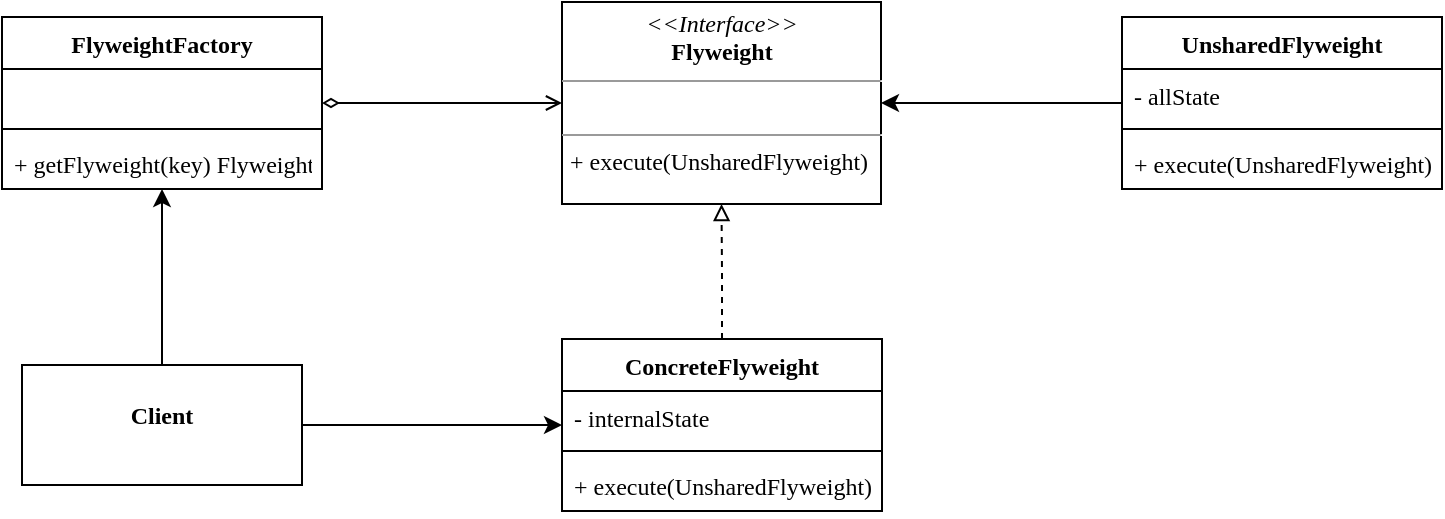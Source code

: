 <mxfile version="20.3.0" type="device"><diagram id="-ngzyGtEO1njZbD3BHaU" name="第 1 页"><mxGraphModel dx="119" dy="608" grid="1" gridSize="10" guides="1" tooltips="1" connect="1" arrows="1" fold="1" page="1" pageScale="1" pageWidth="827" pageHeight="1169" math="0" shadow="0"><root><mxCell id="0"/><mxCell id="1" parent="0"/><mxCell id="TizcByXFmwF7ZTj1VsT0-1" style="edgeStyle=orthogonalEdgeStyle;rounded=0;orthogonalLoop=1;jettySize=auto;html=1;exitX=0.5;exitY=0;exitDx=0;exitDy=0;fontFamily=Times New Roman;" parent="1" source="TizcByXFmwF7ZTj1VsT0-2" target="TizcByXFmwF7ZTj1VsT0-3" edge="1"><mxGeometry relative="1" as="geometry"/></mxCell><mxCell id="TizcByXFmwF7ZTj1VsT0-2" value="&lt;p style=&quot;margin: 0px ; margin-top: 4px ; text-align: center&quot;&gt;&lt;br&gt;&lt;b&gt;Client&lt;/b&gt;&lt;/p&gt;" style="verticalAlign=top;align=left;overflow=fill;fontSize=12;fontFamily=Times New Roman;html=1;" parent="1" vertex="1"><mxGeometry x="891" y="221.5" width="140" height="60" as="geometry"/></mxCell><mxCell id="TizcByXFmwF7ZTj1VsT0-3" value="FlyweightFactory" style="swimlane;fontStyle=1;align=center;verticalAlign=top;childLayout=stackLayout;horizontal=1;startSize=26;horizontalStack=0;resizeParent=1;resizeParentMax=0;resizeLast=0;collapsible=1;marginBottom=0;fontFamily=Times New Roman;" parent="1" vertex="1"><mxGeometry x="881" y="47.5" width="160" height="86" as="geometry"/></mxCell><mxCell id="TizcByXFmwF7ZTj1VsT0-4" value=" " style="text;strokeColor=none;fillColor=none;align=left;verticalAlign=top;spacingLeft=4;spacingRight=4;overflow=hidden;rotatable=0;points=[[0,0.5],[1,0.5]];portConstraint=eastwest;fontFamily=Times New Roman;" parent="TizcByXFmwF7ZTj1VsT0-3" vertex="1"><mxGeometry y="26" width="160" height="26" as="geometry"/></mxCell><mxCell id="TizcByXFmwF7ZTj1VsT0-7" value="" style="line;strokeWidth=1;fillColor=none;align=left;verticalAlign=middle;spacingTop=-1;spacingLeft=3;spacingRight=3;rotatable=0;labelPosition=right;points=[];portConstraint=eastwest;fontFamily=Times New Roman;" parent="TizcByXFmwF7ZTj1VsT0-3" vertex="1"><mxGeometry y="52" width="160" height="8" as="geometry"/></mxCell><mxCell id="TizcByXFmwF7ZTj1VsT0-26" value="+ getFlyweight(key) Flyweight&#10;" style="text;strokeColor=none;fillColor=none;align=left;verticalAlign=top;spacingLeft=4;spacingRight=4;overflow=hidden;rotatable=0;points=[[0,0.5],[1,0.5]];portConstraint=eastwest;fontFamily=Times New Roman;" parent="TizcByXFmwF7ZTj1VsT0-3" vertex="1"><mxGeometry y="60" width="160" height="26" as="geometry"/></mxCell><mxCell id="TizcByXFmwF7ZTj1VsT0-9" value="ConcreteFlyweight" style="swimlane;fontStyle=1;align=center;verticalAlign=top;childLayout=stackLayout;horizontal=1;startSize=26;horizontalStack=0;resizeParent=1;resizeParentMax=0;resizeLast=0;collapsible=1;marginBottom=0;fontFamily=Times New Roman;" parent="1" vertex="1"><mxGeometry x="1161" y="208.5" width="160" height="86" as="geometry"/></mxCell><mxCell id="TizcByXFmwF7ZTj1VsT0-10" value="- internalState " style="text;strokeColor=none;fillColor=none;align=left;verticalAlign=top;spacingLeft=4;spacingRight=4;overflow=hidden;rotatable=0;points=[[0,0.5],[1,0.5]];portConstraint=eastwest;fontFamily=Times New Roman;" parent="TizcByXFmwF7ZTj1VsT0-9" vertex="1"><mxGeometry y="26" width="160" height="26" as="geometry"/></mxCell><mxCell id="TizcByXFmwF7ZTj1VsT0-11" value="" style="line;strokeWidth=1;fillColor=none;align=left;verticalAlign=middle;spacingTop=-1;spacingLeft=3;spacingRight=3;rotatable=0;labelPosition=right;points=[];portConstraint=eastwest;fontFamily=Times New Roman;" parent="TizcByXFmwF7ZTj1VsT0-9" vertex="1"><mxGeometry y="52" width="160" height="8" as="geometry"/></mxCell><mxCell id="TizcByXFmwF7ZTj1VsT0-12" value="+ execute(UnsharedFlyweight)&#10;" style="text;strokeColor=none;fillColor=none;align=left;verticalAlign=top;spacingLeft=4;spacingRight=4;overflow=hidden;rotatable=0;points=[[0,0.5],[1,0.5]];portConstraint=eastwest;fontFamily=Times New Roman;" parent="TizcByXFmwF7ZTj1VsT0-9" vertex="1"><mxGeometry y="60" width="160" height="26" as="geometry"/></mxCell><mxCell id="TizcByXFmwF7ZTj1VsT0-21" style="rounded=0;orthogonalLoop=1;jettySize=auto;html=1;fontFamily=Times New Roman;entryX=0.5;entryY=1;entryDx=0;entryDy=0;exitX=0.5;exitY=0;exitDx=0;exitDy=0;endArrow=block;endFill=0;dashed=1;edgeStyle=orthogonalEdgeStyle;" parent="1" source="TizcByXFmwF7ZTj1VsT0-9" target="TizcByXFmwF7ZTj1VsT0-24" edge="1"><mxGeometry relative="1" as="geometry"><mxPoint x="911" y="178.5" as="sourcePoint"/><mxPoint x="1052" y="178.5" as="targetPoint"/></mxGeometry></mxCell><mxCell id="TizcByXFmwF7ZTj1VsT0-24" value="&lt;p style=&quot;margin:0px;margin-top:4px;text-align:center;&quot;&gt;&lt;i&gt;&amp;lt;&amp;lt;Interface&amp;gt;&amp;gt;&lt;/i&gt;&lt;br&gt;&lt;b&gt;Flyweight&lt;/b&gt;&lt;/p&gt;&lt;hr size=&quot;1&quot;&gt;&lt;p style=&quot;margin:0px;margin-left:4px;&quot;&gt;&lt;br&gt;&lt;/p&gt;&lt;hr size=&quot;1&quot;&gt;&lt;p style=&quot;margin:0px;margin-left:4px;&quot;&gt;+ execute(UnsharedFlyweight)&lt;br&gt;&lt;/p&gt;" style="verticalAlign=top;align=left;overflow=fill;fontSize=12;fontFamily=Times New Roman;html=1;" parent="1" vertex="1"><mxGeometry x="1161" y="40" width="159.5" height="101" as="geometry"/></mxCell><mxCell id="TizcByXFmwF7ZTj1VsT0-29" style="rounded=0;orthogonalLoop=1;jettySize=auto;html=1;fontFamily=Times New Roman;endArrow=open;endFill=0;edgeStyle=orthogonalEdgeStyle;startArrow=diamondThin;startFill=0;targetPerimeterSpacing=0;sourcePerimeterSpacing=0;strokeWidth=1;" parent="1" source="TizcByXFmwF7ZTj1VsT0-3" target="TizcByXFmwF7ZTj1VsT0-24" edge="1"><mxGeometry relative="1" as="geometry"><mxPoint x="1281" y="208.5" as="sourcePoint"/><mxPoint x="1131.25" y="138.5" as="targetPoint"/></mxGeometry></mxCell><mxCell id="Dj5fBYjIpdDf8fuzqbuu-1" style="edgeStyle=orthogonalEdgeStyle;rounded=0;orthogonalLoop=1;jettySize=auto;html=1;exitX=1;exitY=0.5;exitDx=0;exitDy=0;fontFamily=Times New Roman;" edge="1" parent="1" source="TizcByXFmwF7ZTj1VsT0-2" target="TizcByXFmwF7ZTj1VsT0-9"><mxGeometry relative="1" as="geometry"><mxPoint x="971" y="231.5" as="sourcePoint"/><mxPoint x="971" y="143.5" as="targetPoint"/></mxGeometry></mxCell><mxCell id="Dj5fBYjIpdDf8fuzqbuu-12" style="edgeStyle=orthogonalEdgeStyle;rounded=0;orthogonalLoop=1;jettySize=auto;html=1;entryX=1;entryY=0.5;entryDx=0;entryDy=0;" edge="1" parent="1" source="Dj5fBYjIpdDf8fuzqbuu-2" target="TizcByXFmwF7ZTj1VsT0-24"><mxGeometry relative="1" as="geometry"/></mxCell><mxCell id="Dj5fBYjIpdDf8fuzqbuu-2" value="UnsharedFlyweight" style="swimlane;fontStyle=1;align=center;verticalAlign=top;childLayout=stackLayout;horizontal=1;startSize=26;horizontalStack=0;resizeParent=1;resizeParentMax=0;resizeLast=0;collapsible=1;marginBottom=0;fontFamily=Times New Roman;" vertex="1" parent="1"><mxGeometry x="1441" y="47.5" width="160" height="86" as="geometry"/></mxCell><mxCell id="Dj5fBYjIpdDf8fuzqbuu-3" value="- allState " style="text;strokeColor=none;fillColor=none;align=left;verticalAlign=top;spacingLeft=4;spacingRight=4;overflow=hidden;rotatable=0;points=[[0,0.5],[1,0.5]];portConstraint=eastwest;fontFamily=Times New Roman;" vertex="1" parent="Dj5fBYjIpdDf8fuzqbuu-2"><mxGeometry y="26" width="160" height="26" as="geometry"/></mxCell><mxCell id="Dj5fBYjIpdDf8fuzqbuu-4" value="" style="line;strokeWidth=1;fillColor=none;align=left;verticalAlign=middle;spacingTop=-1;spacingLeft=3;spacingRight=3;rotatable=0;labelPosition=right;points=[];portConstraint=eastwest;fontFamily=Times New Roman;" vertex="1" parent="Dj5fBYjIpdDf8fuzqbuu-2"><mxGeometry y="52" width="160" height="8" as="geometry"/></mxCell><mxCell id="Dj5fBYjIpdDf8fuzqbuu-5" value="+ execute(UnsharedFlyweight)&#10;" style="text;strokeColor=none;fillColor=none;align=left;verticalAlign=top;spacingLeft=4;spacingRight=4;overflow=hidden;rotatable=0;points=[[0,0.5],[1,0.5]];portConstraint=eastwest;fontFamily=Times New Roman;" vertex="1" parent="Dj5fBYjIpdDf8fuzqbuu-2"><mxGeometry y="60" width="160" height="26" as="geometry"/></mxCell></root></mxGraphModel></diagram></mxfile>